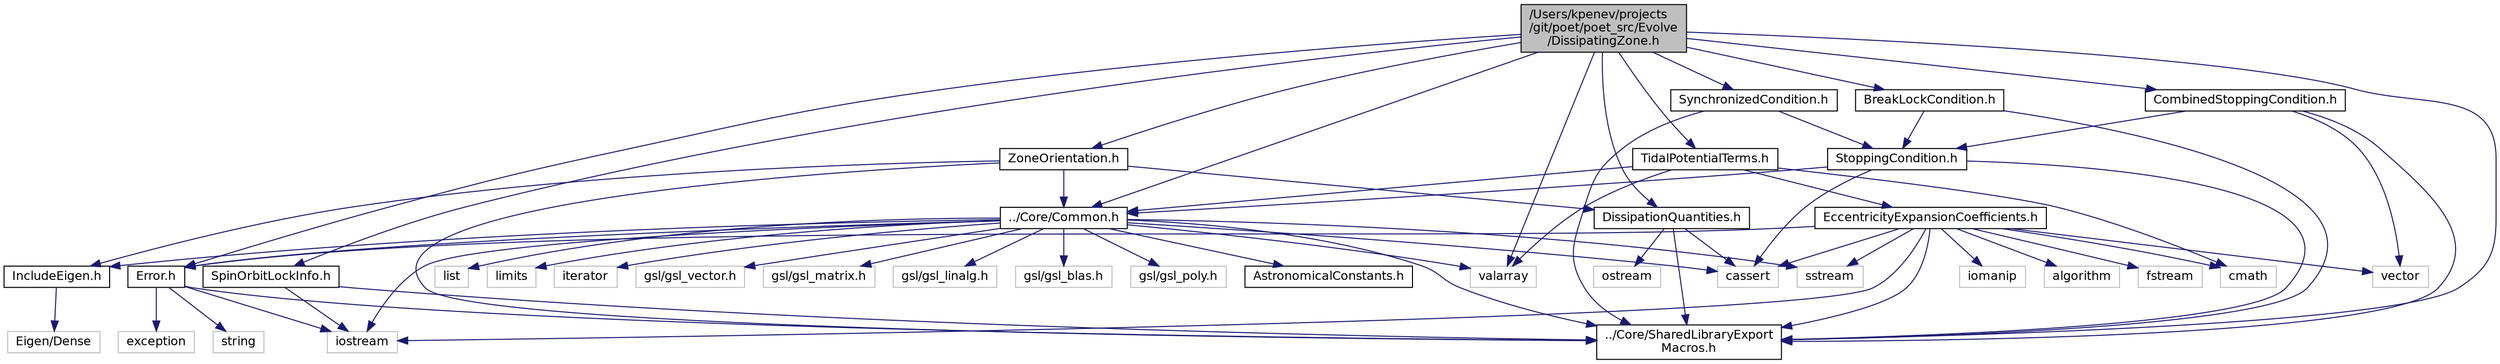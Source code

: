 digraph "/Users/kpenev/projects/git/poet/poet_src/Evolve/DissipatingZone.h"
{
 // INTERACTIVE_SVG=YES
  edge [fontname="Helvetica",fontsize="12",labelfontname="Helvetica",labelfontsize="12"];
  node [fontname="Helvetica",fontsize="12",shape=record];
  Node0 [label="/Users/kpenev/projects\l/git/poet/poet_src/Evolve\l/DissipatingZone.h",height=0.2,width=0.4,color="black", fillcolor="grey75", style="filled", fontcolor="black"];
  Node0 -> Node1 [color="midnightblue",fontsize="12",style="solid",fontname="Helvetica"];
  Node1 [label="ZoneOrientation.h",height=0.2,width=0.4,color="black", fillcolor="white", style="filled",URL="$ZoneOrientation_8h.html",tooltip="Declares a class for orientations of zones of DissipatingBody objects. "];
  Node1 -> Node2 [color="midnightblue",fontsize="12",style="solid",fontname="Helvetica"];
  Node2 [label="../Core/SharedLibraryExport\lMacros.h",height=0.2,width=0.4,color="black", fillcolor="white", style="filled",URL="$SharedLibraryExportMacros_8h_source.html"];
  Node1 -> Node3 [color="midnightblue",fontsize="12",style="solid",fontname="Helvetica"];
  Node3 [label="DissipationQuantities.h",height=0.2,width=0.4,color="black", fillcolor="white", style="filled",URL="$DissipationQuantities_8h.html",tooltip="Declaration of enumerations of dissipation quantities and derivatives. "];
  Node3 -> Node2 [color="midnightblue",fontsize="12",style="solid",fontname="Helvetica"];
  Node3 -> Node4 [color="midnightblue",fontsize="12",style="solid",fontname="Helvetica"];
  Node4 [label="ostream",height=0.2,width=0.4,color="grey75", fillcolor="white", style="filled"];
  Node3 -> Node5 [color="midnightblue",fontsize="12",style="solid",fontname="Helvetica"];
  Node5 [label="cassert",height=0.2,width=0.4,color="grey75", fillcolor="white", style="filled"];
  Node1 -> Node6 [color="midnightblue",fontsize="12",style="solid",fontname="Helvetica"];
  Node6 [label="../Core/Common.h",height=0.2,width=0.4,color="black", fillcolor="white", style="filled",URL="$Core_2Common_8h.html",tooltip="Declaration of some general purpose utilities. "];
  Node6 -> Node7 [color="midnightblue",fontsize="12",style="solid",fontname="Helvetica"];
  Node7 [label="list",height=0.2,width=0.4,color="grey75", fillcolor="white", style="filled"];
  Node6 -> Node8 [color="midnightblue",fontsize="12",style="solid",fontname="Helvetica"];
  Node8 [label="valarray",height=0.2,width=0.4,color="grey75", fillcolor="white", style="filled"];
  Node6 -> Node9 [color="midnightblue",fontsize="12",style="solid",fontname="Helvetica"];
  Node9 [label="limits",height=0.2,width=0.4,color="grey75", fillcolor="white", style="filled"];
  Node6 -> Node10 [color="midnightblue",fontsize="12",style="solid",fontname="Helvetica"];
  Node10 [label="sstream",height=0.2,width=0.4,color="grey75", fillcolor="white", style="filled"];
  Node6 -> Node11 [color="midnightblue",fontsize="12",style="solid",fontname="Helvetica"];
  Node11 [label="iostream",height=0.2,width=0.4,color="grey75", fillcolor="white", style="filled"];
  Node6 -> Node12 [color="midnightblue",fontsize="12",style="solid",fontname="Helvetica"];
  Node12 [label="iterator",height=0.2,width=0.4,color="grey75", fillcolor="white", style="filled"];
  Node6 -> Node13 [color="midnightblue",fontsize="12",style="solid",fontname="Helvetica"];
  Node13 [label="gsl/gsl_vector.h",height=0.2,width=0.4,color="grey75", fillcolor="white", style="filled"];
  Node6 -> Node14 [color="midnightblue",fontsize="12",style="solid",fontname="Helvetica"];
  Node14 [label="gsl/gsl_matrix.h",height=0.2,width=0.4,color="grey75", fillcolor="white", style="filled"];
  Node6 -> Node15 [color="midnightblue",fontsize="12",style="solid",fontname="Helvetica"];
  Node15 [label="gsl/gsl_linalg.h",height=0.2,width=0.4,color="grey75", fillcolor="white", style="filled"];
  Node6 -> Node16 [color="midnightblue",fontsize="12",style="solid",fontname="Helvetica"];
  Node16 [label="gsl/gsl_blas.h",height=0.2,width=0.4,color="grey75", fillcolor="white", style="filled"];
  Node6 -> Node17 [color="midnightblue",fontsize="12",style="solid",fontname="Helvetica"];
  Node17 [label="gsl/gsl_poly.h",height=0.2,width=0.4,color="grey75", fillcolor="white", style="filled"];
  Node6 -> Node5 [color="midnightblue",fontsize="12",style="solid",fontname="Helvetica"];
  Node6 -> Node2 [color="midnightblue",fontsize="12",style="solid",fontname="Helvetica"];
  Node6 -> Node18 [color="midnightblue",fontsize="12",style="solid",fontname="Helvetica"];
  Node18 [label="Error.h",height=0.2,width=0.4,color="black", fillcolor="white", style="filled",URL="$Error_8h.html",tooltip="Defines the exception hierarchy used by this code. "];
  Node18 -> Node2 [color="midnightblue",fontsize="12",style="solid",fontname="Helvetica"];
  Node18 -> Node11 [color="midnightblue",fontsize="12",style="solid",fontname="Helvetica"];
  Node18 -> Node19 [color="midnightblue",fontsize="12",style="solid",fontname="Helvetica"];
  Node19 [label="exception",height=0.2,width=0.4,color="grey75", fillcolor="white", style="filled"];
  Node18 -> Node20 [color="midnightblue",fontsize="12",style="solid",fontname="Helvetica"];
  Node20 [label="string",height=0.2,width=0.4,color="grey75", fillcolor="white", style="filled"];
  Node6 -> Node21 [color="midnightblue",fontsize="12",style="solid",fontname="Helvetica"];
  Node21 [label="AstronomicalConstants.h",height=0.2,width=0.4,color="black", fillcolor="white", style="filled",URL="$AstronomicalConstants_8h.html",tooltip="Defines various astronomical constants. "];
  Node6 -> Node22 [color="midnightblue",fontsize="12",style="solid",fontname="Helvetica"];
  Node22 [label="IncludeEigen.h",height=0.2,width=0.4,color="black", fillcolor="white", style="filled",URL="$IncludeEigen_8h_source.html"];
  Node22 -> Node23 [color="midnightblue",fontsize="12",style="solid",fontname="Helvetica"];
  Node23 [label="Eigen/Dense",height=0.2,width=0.4,color="grey75", fillcolor="white", style="filled"];
  Node1 -> Node22 [color="midnightblue",fontsize="12",style="solid",fontname="Helvetica"];
  Node0 -> Node2 [color="midnightblue",fontsize="12",style="solid",fontname="Helvetica"];
  Node0 -> Node18 [color="midnightblue",fontsize="12",style="solid",fontname="Helvetica"];
  Node0 -> Node24 [color="midnightblue",fontsize="12",style="solid",fontname="Helvetica"];
  Node24 [label="TidalPotentialTerms.h",height=0.2,width=0.4,color="black", fillcolor="white", style="filled",URL="$TidalPotentialTerms_8h.html",tooltip="Declare an interface for evaluating the expansion of the tidal potential. "];
  Node24 -> Node25 [color="midnightblue",fontsize="12",style="solid",fontname="Helvetica"];
  Node25 [label="cmath",height=0.2,width=0.4,color="grey75", fillcolor="white", style="filled"];
  Node24 -> Node8 [color="midnightblue",fontsize="12",style="solid",fontname="Helvetica"];
  Node24 -> Node26 [color="midnightblue",fontsize="12",style="solid",fontname="Helvetica"];
  Node26 [label="EccentricityExpansionCoefficients.h",height=0.2,width=0.4,color="black", fillcolor="white", style="filled",URL="$EccentricityExpansionCoefficients_8h.html",tooltip="Declares a class which provides the [  coefficients]{InclinationEccentricity_pms1}. "];
  Node26 -> Node2 [color="midnightblue",fontsize="12",style="solid",fontname="Helvetica"];
  Node26 -> Node18 [color="midnightblue",fontsize="12",style="solid",fontname="Helvetica"];
  Node26 -> Node27 [color="midnightblue",fontsize="12",style="solid",fontname="Helvetica"];
  Node27 [label="vector",height=0.2,width=0.4,color="grey75", fillcolor="white", style="filled"];
  Node26 -> Node28 [color="midnightblue",fontsize="12",style="solid",fontname="Helvetica"];
  Node28 [label="fstream",height=0.2,width=0.4,color="grey75", fillcolor="white", style="filled"];
  Node26 -> Node29 [color="midnightblue",fontsize="12",style="solid",fontname="Helvetica"];
  Node29 [label="iomanip",height=0.2,width=0.4,color="grey75", fillcolor="white", style="filled"];
  Node26 -> Node25 [color="midnightblue",fontsize="12",style="solid",fontname="Helvetica"];
  Node26 -> Node11 [color="midnightblue",fontsize="12",style="solid",fontname="Helvetica"];
  Node26 -> Node10 [color="midnightblue",fontsize="12",style="solid",fontname="Helvetica"];
  Node26 -> Node5 [color="midnightblue",fontsize="12",style="solid",fontname="Helvetica"];
  Node26 -> Node30 [color="midnightblue",fontsize="12",style="solid",fontname="Helvetica"];
  Node30 [label="algorithm",height=0.2,width=0.4,color="grey75", fillcolor="white", style="filled"];
  Node24 -> Node6 [color="midnightblue",fontsize="12",style="solid",fontname="Helvetica"];
  Node0 -> Node3 [color="midnightblue",fontsize="12",style="solid",fontname="Helvetica"];
  Node0 -> Node31 [color="midnightblue",fontsize="12",style="solid",fontname="Helvetica"];
  Node31 [label="SpinOrbitLockInfo.h",height=0.2,width=0.4,color="black", fillcolor="white", style="filled",URL="$SpinOrbitLockInfo_8h.html",tooltip="Defines the SpinOrbitLockInfo class. "];
  Node31 -> Node2 [color="midnightblue",fontsize="12",style="solid",fontname="Helvetica"];
  Node31 -> Node11 [color="midnightblue",fontsize="12",style="solid",fontname="Helvetica"];
  Node0 -> Node32 [color="midnightblue",fontsize="12",style="solid",fontname="Helvetica"];
  Node32 [label="CombinedStoppingCondition.h",height=0.2,width=0.4,color="black", fillcolor="white", style="filled",URL="$CombinedStoppingCondition_8h.html",tooltip="Declares a class for a stopping condition that combines other stopping conditions. "];
  Node32 -> Node2 [color="midnightblue",fontsize="12",style="solid",fontname="Helvetica"];
  Node32 -> Node33 [color="midnightblue",fontsize="12",style="solid",fontname="Helvetica"];
  Node33 [label="StoppingCondition.h",height=0.2,width=0.4,color="black", fillcolor="white", style="filled",URL="$StoppingCondition_8h.html",tooltip="Defines the various stopping conditions needed by OrbitSolver. "];
  Node33 -> Node2 [color="midnightblue",fontsize="12",style="solid",fontname="Helvetica"];
  Node33 -> Node6 [color="midnightblue",fontsize="12",style="solid",fontname="Helvetica"];
  Node33 -> Node5 [color="midnightblue",fontsize="12",style="solid",fontname="Helvetica"];
  Node32 -> Node27 [color="midnightblue",fontsize="12",style="solid",fontname="Helvetica"];
  Node0 -> Node34 [color="midnightblue",fontsize="12",style="solid",fontname="Helvetica"];
  Node34 [label="BreakLockCondition.h",height=0.2,width=0.4,color="black", fillcolor="white", style="filled",URL="$BreakLockCondition_8h.html",tooltip="Declares a class for a stopping condition monitoring when a locked zone loses the lock..."];
  Node34 -> Node2 [color="midnightblue",fontsize="12",style="solid",fontname="Helvetica"];
  Node34 -> Node33 [color="midnightblue",fontsize="12",style="solid",fontname="Helvetica"];
  Node0 -> Node35 [color="midnightblue",fontsize="12",style="solid",fontname="Helvetica"];
  Node35 [label="SynchronizedCondition.h",height=0.2,width=0.4,color="black", fillcolor="white", style="filled",URL="$SynchronizedCondition_8h.html",tooltip="Declares a stopping condition monitoring spin-orbit synchronization. "];
  Node35 -> Node2 [color="midnightblue",fontsize="12",style="solid",fontname="Helvetica"];
  Node35 -> Node33 [color="midnightblue",fontsize="12",style="solid",fontname="Helvetica"];
  Node0 -> Node6 [color="midnightblue",fontsize="12",style="solid",fontname="Helvetica"];
  Node0 -> Node8 [color="midnightblue",fontsize="12",style="solid",fontname="Helvetica"];
}
